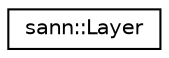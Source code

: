 digraph "Graphical Class Hierarchy"
{
  edge [fontname="Helvetica",fontsize="10",labelfontname="Helvetica",labelfontsize="10"];
  node [fontname="Helvetica",fontsize="10",shape=record];
  rankdir="LR";
  Node0 [label="sann::Layer",height=0.2,width=0.4,color="black", fillcolor="white", style="filled",URL="$classsann_1_1Layer.html",tooltip="This class represents a layer of the neural network. "];
}
